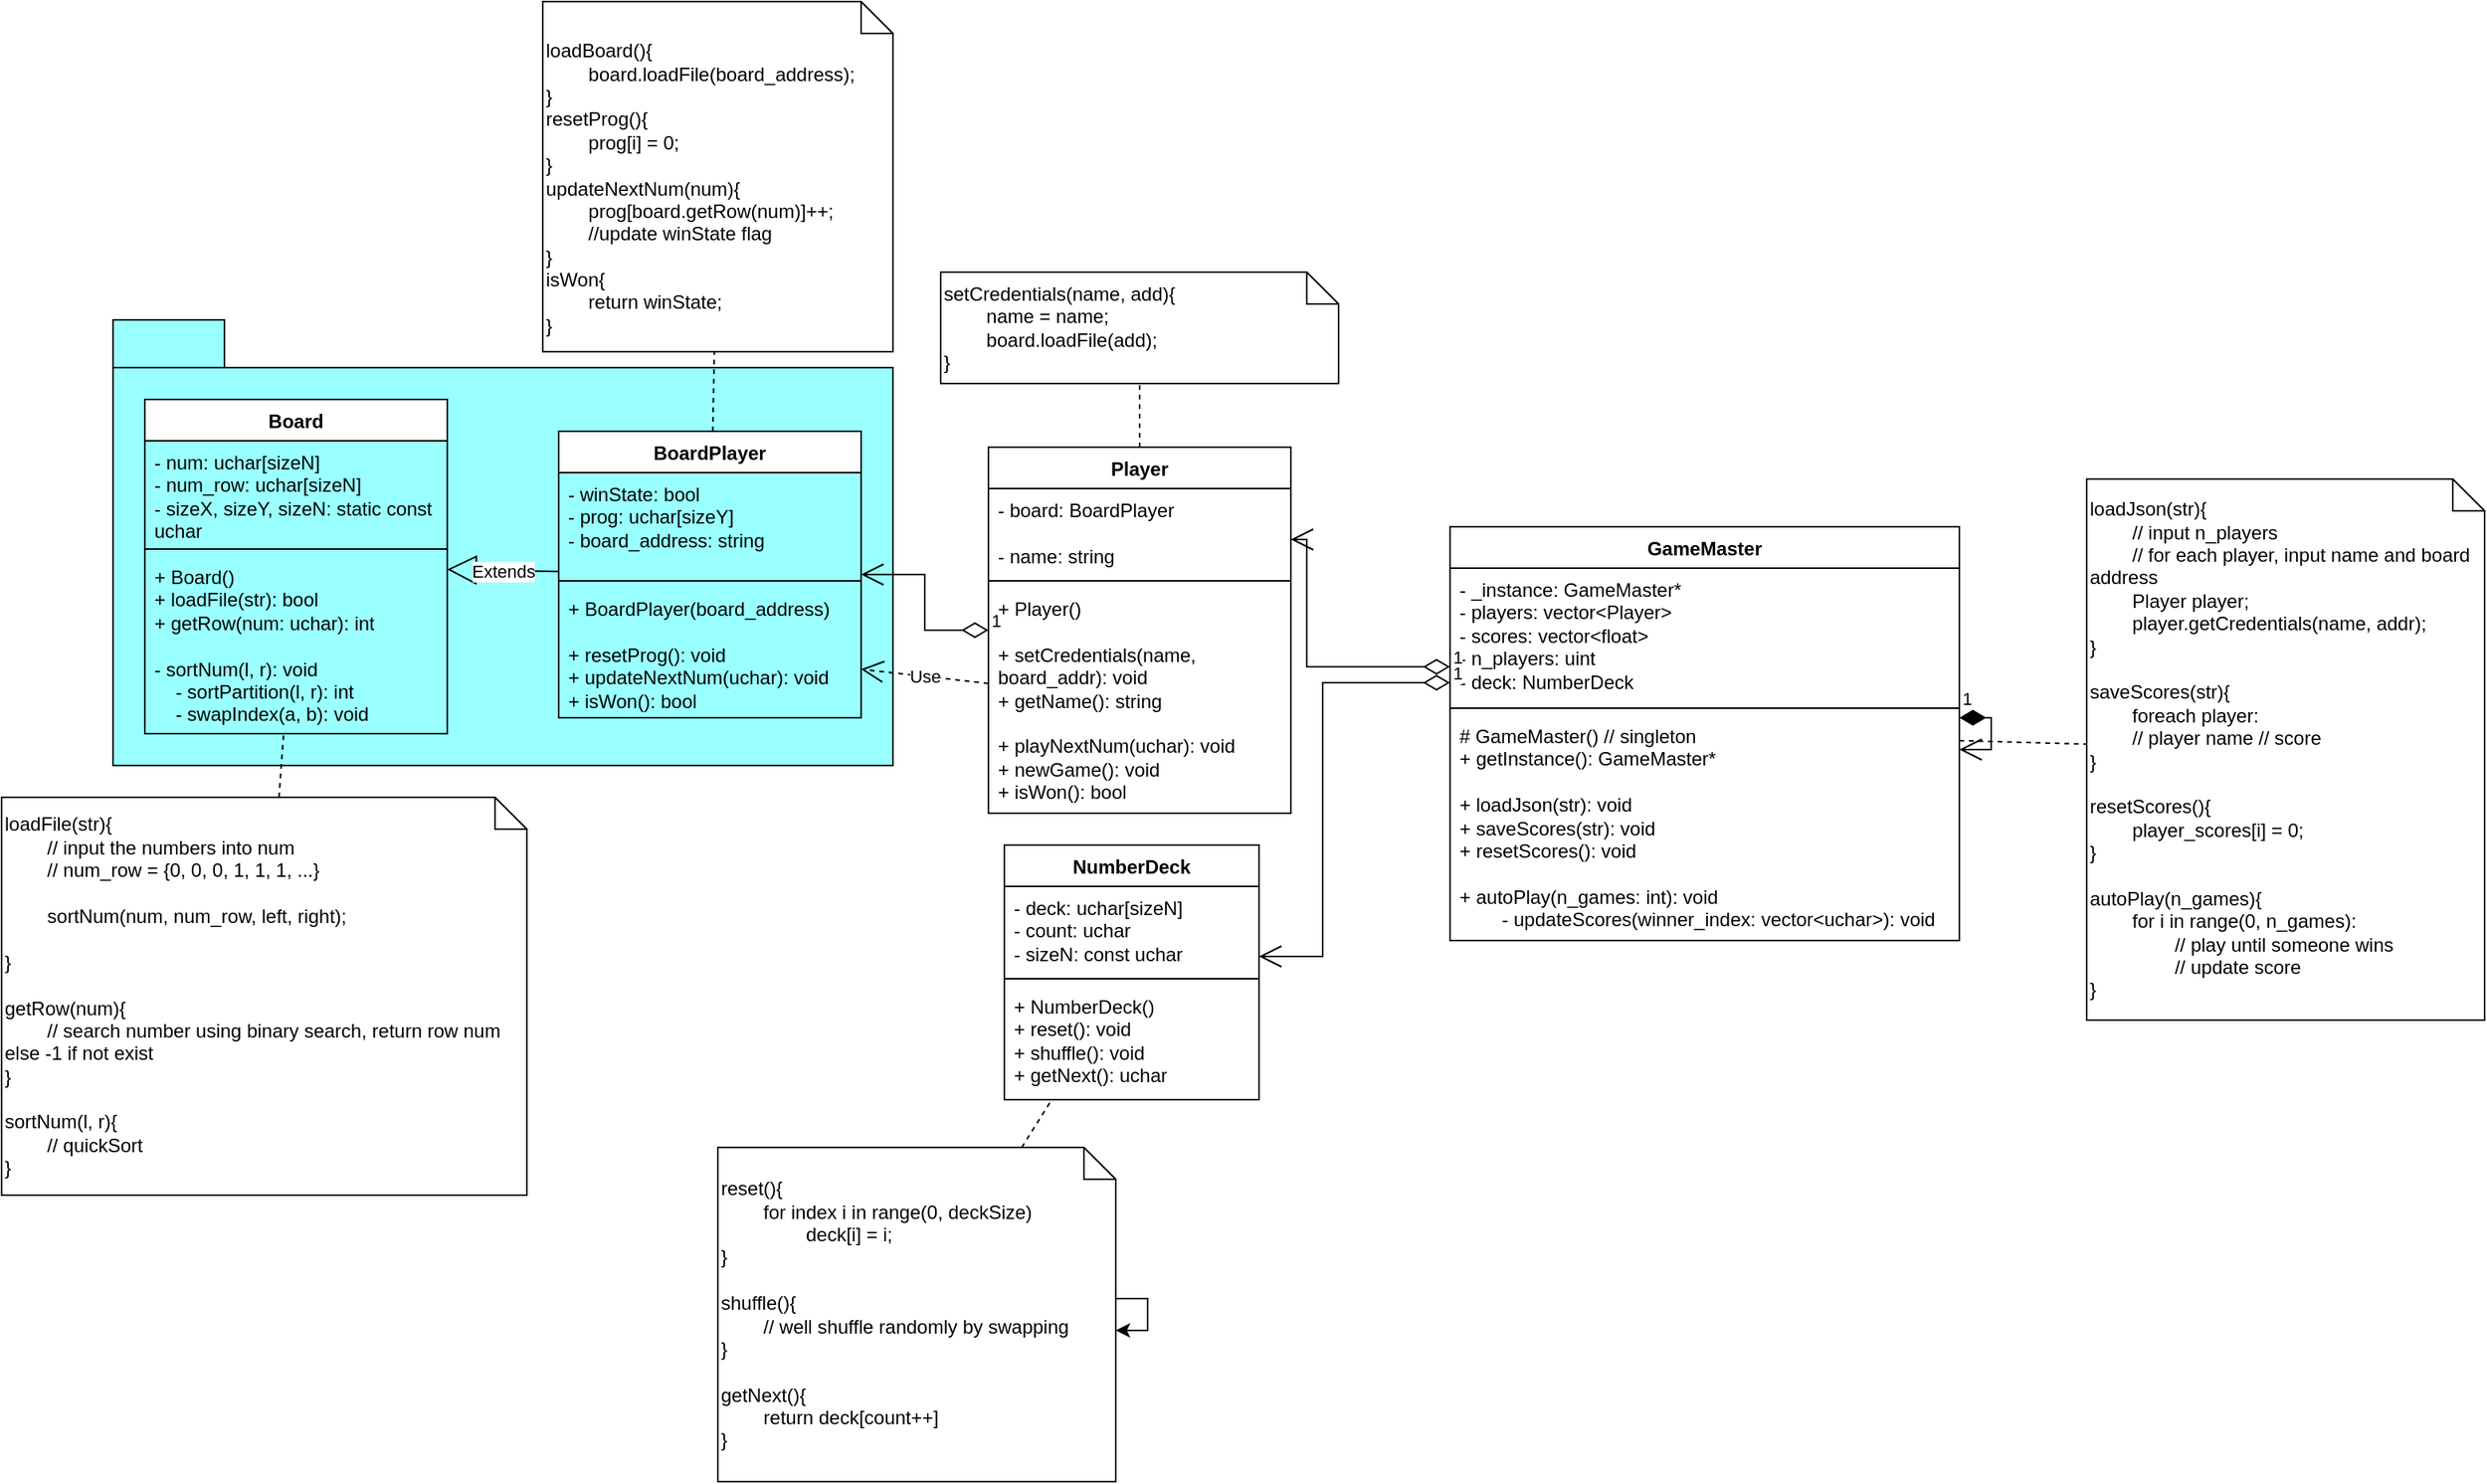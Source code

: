<mxfile version="26.0.4">
  <diagram name="Page-1" id="FumnIE3BPIjqLqp3ag1E">
    <mxGraphModel dx="1466" dy="1626" grid="1" gridSize="10" guides="1" tooltips="1" connect="1" arrows="1" fold="1" page="1" pageScale="1" pageWidth="850" pageHeight="1100" math="0" shadow="0">
      <root>
        <mxCell id="0" />
        <mxCell id="1" parent="0" />
        <mxCell id="9cZB8jZeDIRbqrZxd8ii-13" value="" style="shape=folder;fontStyle=1;spacingTop=10;tabWidth=70;tabHeight=30;tabPosition=left;html=1;whiteSpace=wrap;fillColor=#99FFFF;" vertex="1" parent="1">
          <mxGeometry x="-180" y="50" width="490" height="280" as="geometry" />
        </mxCell>
        <mxCell id="53Jxq9FcmLqkvc1geXPp-1" value="Board" style="swimlane;fontStyle=1;align=center;verticalAlign=top;childLayout=stackLayout;horizontal=1;startSize=26;horizontalStack=0;resizeParent=1;resizeParentMax=0;resizeLast=0;collapsible=1;marginBottom=0;whiteSpace=wrap;html=1;" parent="1" vertex="1">
          <mxGeometry x="-160" y="100" width="190" height="210" as="geometry" />
        </mxCell>
        <mxCell id="53Jxq9FcmLqkvc1geXPp-2" value="- num: uchar[sizeN]&lt;div&gt;- num_row: uchar[sizeN]&lt;br&gt;&lt;div&gt;- sizeX, sizeY, sizeN: static const uchar&lt;/div&gt;&lt;/div&gt;" style="text;strokeColor=none;fillColor=none;align=left;verticalAlign=top;spacingLeft=4;spacingRight=4;overflow=hidden;rotatable=0;points=[[0,0.5],[1,0.5]];portConstraint=eastwest;whiteSpace=wrap;html=1;" parent="53Jxq9FcmLqkvc1geXPp-1" vertex="1">
          <mxGeometry y="26" width="190" height="64" as="geometry" />
        </mxCell>
        <mxCell id="53Jxq9FcmLqkvc1geXPp-3" value="" style="line;strokeWidth=1;fillColor=none;align=left;verticalAlign=middle;spacingTop=-1;spacingLeft=3;spacingRight=3;rotatable=0;labelPosition=right;points=[];portConstraint=eastwest;strokeColor=inherit;" parent="53Jxq9FcmLqkvc1geXPp-1" vertex="1">
          <mxGeometry y="90" width="190" height="8" as="geometry" />
        </mxCell>
        <mxCell id="53Jxq9FcmLqkvc1geXPp-4" value="+ Board()&lt;div&gt;&lt;div&gt;+ loadFile(str): bool&lt;/div&gt;&lt;/div&gt;&lt;div&gt;+ getRow(num: uchar): int&lt;/div&gt;&lt;div&gt;&lt;br&gt;&lt;/div&gt;&lt;div&gt;- sortNum(l, r): void&lt;/div&gt;&lt;div&gt;&amp;nbsp; &amp;nbsp; - sortPartition(l, r): int&lt;br&gt;&lt;/div&gt;&lt;div&gt;&amp;nbsp; &amp;nbsp; - swapIndex(a, b): void&lt;br&gt;&lt;/div&gt;" style="text;strokeColor=none;fillColor=none;align=left;verticalAlign=top;spacingLeft=4;spacingRight=4;overflow=hidden;rotatable=0;points=[[0,0.5],[1,0.5]];portConstraint=eastwest;whiteSpace=wrap;html=1;" parent="53Jxq9FcmLqkvc1geXPp-1" vertex="1">
          <mxGeometry y="98" width="190" height="112" as="geometry" />
        </mxCell>
        <mxCell id="53Jxq9FcmLqkvc1geXPp-5" value="Player" style="swimlane;fontStyle=1;align=center;verticalAlign=top;childLayout=stackLayout;horizontal=1;startSize=26;horizontalStack=0;resizeParent=1;resizeParentMax=0;resizeLast=0;collapsible=1;marginBottom=0;whiteSpace=wrap;html=1;" parent="1" vertex="1">
          <mxGeometry x="370" y="130" width="190" height="230" as="geometry" />
        </mxCell>
        <mxCell id="53Jxq9FcmLqkvc1geXPp-6" value="- board: BoardPlayer&lt;div&gt;&lt;div&gt;&lt;br&gt;&lt;/div&gt;&lt;div&gt;- name: string&lt;/div&gt;&lt;/div&gt;" style="text;strokeColor=none;fillColor=none;align=left;verticalAlign=top;spacingLeft=4;spacingRight=4;overflow=hidden;rotatable=0;points=[[0,0.5],[1,0.5]];portConstraint=eastwest;whiteSpace=wrap;html=1;" parent="53Jxq9FcmLqkvc1geXPp-5" vertex="1">
          <mxGeometry y="26" width="190" height="54" as="geometry" />
        </mxCell>
        <mxCell id="53Jxq9FcmLqkvc1geXPp-7" value="" style="line;strokeWidth=1;fillColor=none;align=left;verticalAlign=middle;spacingTop=-1;spacingLeft=3;spacingRight=3;rotatable=0;labelPosition=right;points=[];portConstraint=eastwest;strokeColor=inherit;" parent="53Jxq9FcmLqkvc1geXPp-5" vertex="1">
          <mxGeometry y="80" width="190" height="8" as="geometry" />
        </mxCell>
        <mxCell id="53Jxq9FcmLqkvc1geXPp-8" value="+ Player()&lt;div&gt;&lt;br&gt;&lt;div&gt;+ setCredentials(name, board_addr): void&lt;/div&gt;&lt;/div&gt;&lt;div&gt;+ getName(): string&lt;/div&gt;&lt;div&gt;&lt;br&gt;&lt;/div&gt;&lt;div&gt;+ playNextNum(uchar): void&lt;/div&gt;&lt;div&gt;+ newGame(): void&lt;/div&gt;&lt;div&gt;+ isWon(): bool&lt;/div&gt;" style="text;strokeColor=none;fillColor=none;align=left;verticalAlign=top;spacingLeft=4;spacingRight=4;overflow=hidden;rotatable=0;points=[[0,0.5],[1,0.5]];portConstraint=eastwest;whiteSpace=wrap;html=1;" parent="53Jxq9FcmLqkvc1geXPp-5" vertex="1">
          <mxGeometry y="88" width="190" height="142" as="geometry" />
        </mxCell>
        <mxCell id="53Jxq9FcmLqkvc1geXPp-10" value="NumberDeck" style="swimlane;fontStyle=1;align=center;verticalAlign=top;childLayout=stackLayout;horizontal=1;startSize=26;horizontalStack=0;resizeParent=1;resizeParentMax=0;resizeLast=0;collapsible=1;marginBottom=0;whiteSpace=wrap;html=1;" parent="1" vertex="1">
          <mxGeometry x="380" y="380" width="160" height="160" as="geometry" />
        </mxCell>
        <mxCell id="53Jxq9FcmLqkvc1geXPp-11" value="- deck: uchar[sizeN]&lt;div&gt;- count: uchar&lt;/div&gt;&lt;div&gt;- sizeN: const uchar&lt;/div&gt;" style="text;strokeColor=none;fillColor=none;align=left;verticalAlign=top;spacingLeft=4;spacingRight=4;overflow=hidden;rotatable=0;points=[[0,0.5],[1,0.5]];portConstraint=eastwest;whiteSpace=wrap;html=1;" parent="53Jxq9FcmLqkvc1geXPp-10" vertex="1">
          <mxGeometry y="26" width="160" height="54" as="geometry" />
        </mxCell>
        <mxCell id="53Jxq9FcmLqkvc1geXPp-12" value="" style="line;strokeWidth=1;fillColor=none;align=left;verticalAlign=middle;spacingTop=-1;spacingLeft=3;spacingRight=3;rotatable=0;labelPosition=right;points=[];portConstraint=eastwest;strokeColor=inherit;" parent="53Jxq9FcmLqkvc1geXPp-10" vertex="1">
          <mxGeometry y="80" width="160" height="8" as="geometry" />
        </mxCell>
        <mxCell id="53Jxq9FcmLqkvc1geXPp-13" value="+ NumberDeck()&lt;div&gt;+ reset(): void&lt;/div&gt;&lt;div&gt;+ shuffle(): void&lt;/div&gt;&lt;div&gt;+ getNext(): uchar&lt;/div&gt;" style="text;strokeColor=none;fillColor=none;align=left;verticalAlign=top;spacingLeft=4;spacingRight=4;overflow=hidden;rotatable=0;points=[[0,0.5],[1,0.5]];portConstraint=eastwest;whiteSpace=wrap;html=1;" parent="53Jxq9FcmLqkvc1geXPp-10" vertex="1">
          <mxGeometry y="88" width="160" height="72" as="geometry" />
        </mxCell>
        <mxCell id="53Jxq9FcmLqkvc1geXPp-14" value="GameMaster" style="swimlane;fontStyle=1;align=center;verticalAlign=top;childLayout=stackLayout;horizontal=1;startSize=26;horizontalStack=0;resizeParent=1;resizeParentMax=0;resizeLast=0;collapsible=1;marginBottom=0;whiteSpace=wrap;html=1;" parent="1" vertex="1">
          <mxGeometry x="660" y="180" width="320" height="260" as="geometry" />
        </mxCell>
        <mxCell id="53Jxq9FcmLqkvc1geXPp-15" value="- _instance: GameMaster*&lt;div&gt;- players: vector&amp;lt;Player&amp;gt;&lt;/div&gt;&lt;div&gt;- scores: vector&amp;lt;float&amp;gt;&lt;br&gt;&lt;/div&gt;&lt;div&gt;- n_players: uint&lt;/div&gt;&lt;div&gt;- deck: NumberDeck&lt;/div&gt;" style="text;strokeColor=none;fillColor=none;align=left;verticalAlign=top;spacingLeft=4;spacingRight=4;overflow=hidden;rotatable=0;points=[[0,0.5],[1,0.5]];portConstraint=eastwest;whiteSpace=wrap;html=1;" parent="53Jxq9FcmLqkvc1geXPp-14" vertex="1">
          <mxGeometry y="26" width="320" height="84" as="geometry" />
        </mxCell>
        <mxCell id="53Jxq9FcmLqkvc1geXPp-16" value="" style="line;strokeWidth=1;fillColor=none;align=left;verticalAlign=middle;spacingTop=-1;spacingLeft=3;spacingRight=3;rotatable=0;labelPosition=right;points=[];portConstraint=eastwest;strokeColor=inherit;" parent="53Jxq9FcmLqkvc1geXPp-14" vertex="1">
          <mxGeometry y="110" width="320" height="8" as="geometry" />
        </mxCell>
        <mxCell id="53Jxq9FcmLqkvc1geXPp-17" value="# GameMaster() // singleton&lt;div&gt;+ getInstance(): GameMaster*&lt;/div&gt;&lt;div&gt;&lt;br&gt;&lt;/div&gt;&lt;div&gt;+ loadJson&lt;span style=&quot;background-color: transparent; color: light-dark(rgb(0, 0, 0), rgb(255, 255, 255));&quot;&gt;(str): void&lt;/span&gt;&lt;/div&gt;&lt;div&gt;+ saveScores(str): void&lt;br&gt;&lt;/div&gt;&lt;div&gt;+ resetScores(): void&lt;/div&gt;&lt;div&gt;&lt;br&gt;&lt;/div&gt;&lt;div&gt;+ autoPlay(n_games: int): void&lt;/div&gt;&lt;div&gt;&lt;span style=&quot;white-space: pre;&quot;&gt;&#x9;&lt;/span&gt;- updateScores(winner_index:&amp;nbsp;&lt;span style=&quot;background-color: transparent; color: light-dark(rgb(0, 0, 0), rgb(255, 255, 255));&quot;&gt;vector&amp;lt;uchar&amp;gt;&lt;/span&gt;&lt;span style=&quot;background-color: transparent; color: light-dark(rgb(0, 0, 0), rgb(255, 255, 255));&quot;&gt;): void&lt;/span&gt;&lt;/div&gt;" style="text;strokeColor=none;fillColor=none;align=left;verticalAlign=top;spacingLeft=4;spacingRight=4;overflow=hidden;rotatable=0;points=[[0,0.5],[1,0.5]];portConstraint=eastwest;whiteSpace=wrap;html=1;" parent="53Jxq9FcmLqkvc1geXPp-14" vertex="1">
          <mxGeometry y="118" width="320" height="142" as="geometry" />
        </mxCell>
        <mxCell id="53Jxq9FcmLqkvc1geXPp-19" value="1" style="endArrow=open;html=1;endSize=12;startArrow=diamondThin;startSize=14;startFill=1;edgeStyle=orthogonalEdgeStyle;align=left;verticalAlign=bottom;rounded=0;" parent="1" source="53Jxq9FcmLqkvc1geXPp-14" target="53Jxq9FcmLqkvc1geXPp-14" edge="1">
          <mxGeometry x="-1" y="3" relative="1" as="geometry">
            <mxPoint x="650" y="400" as="sourcePoint" />
            <mxPoint x="710" y="160" as="targetPoint" />
          </mxGeometry>
        </mxCell>
        <mxCell id="53Jxq9FcmLqkvc1geXPp-21" value="1" style="endArrow=open;html=1;endSize=12;startArrow=diamondThin;startSize=14;startFill=0;edgeStyle=orthogonalEdgeStyle;align=left;verticalAlign=bottom;rounded=0;" parent="1" source="53Jxq9FcmLqkvc1geXPp-15" target="53Jxq9FcmLqkvc1geXPp-5" edge="1">
          <mxGeometry x="-1" y="3" relative="1" as="geometry">
            <mxPoint x="390" y="203" as="sourcePoint" />
            <mxPoint x="310" y="187.5" as="targetPoint" />
            <Array as="points">
              <mxPoint x="570" y="268" />
              <mxPoint x="570" y="188" />
            </Array>
          </mxGeometry>
        </mxCell>
        <mxCell id="53Jxq9FcmLqkvc1geXPp-22" value="1" style="endArrow=open;html=1;endSize=12;startArrow=diamondThin;startSize=14;startFill=0;edgeStyle=orthogonalEdgeStyle;align=left;verticalAlign=bottom;rounded=0;" parent="1" source="53Jxq9FcmLqkvc1geXPp-15" target="53Jxq9FcmLqkvc1geXPp-10" edge="1">
          <mxGeometry x="-1" y="3" relative="1" as="geometry">
            <mxPoint x="610" y="278" as="sourcePoint" />
            <mxPoint x="550" y="198" as="targetPoint" />
            <Array as="points">
              <mxPoint x="580" y="278" />
              <mxPoint x="580" y="450" />
            </Array>
          </mxGeometry>
        </mxCell>
        <mxCell id="53Jxq9FcmLqkvc1geXPp-24" value="loadFile(str){&lt;div&gt;&lt;span style=&quot;white-space: pre;&quot;&gt;&#x9;&lt;/span&gt;// input the numbers into num&lt;br&gt;&lt;/div&gt;&lt;div&gt;&lt;span style=&quot;white-space: pre;&quot;&gt;&#x9;&lt;/span&gt;// num_row = {0, 0, 0, 1, 1, 1, ...}&lt;br&gt;&lt;/div&gt;&lt;div&gt;&lt;br&gt;&lt;/div&gt;&lt;div&gt;&lt;span style=&quot;white-space: pre;&quot;&gt;&#x9;&lt;/span&gt;sortNum(num, num_row, left, right);&lt;br&gt;&lt;/div&gt;&lt;div&gt;&lt;span style=&quot;white-space: pre;&quot;&gt;&#x9;&lt;/span&gt;&lt;/div&gt;&lt;div&gt;}&lt;/div&gt;&lt;div&gt;&lt;br&gt;&lt;/div&gt;&lt;div&gt;getRow(num){&lt;/div&gt;&lt;div&gt;&lt;span style=&quot;white-space: pre;&quot;&gt;&#x9;&lt;/span&gt;// search number using binary search, return row num else -1 if not exist&lt;/div&gt;&lt;div&gt;}&lt;/div&gt;&lt;div&gt;&lt;br&gt;&lt;/div&gt;&lt;div&gt;sortNum(l, r){&lt;/div&gt;&lt;div&gt;&lt;span style=&quot;white-space: pre;&quot;&gt;&#x9;&lt;/span&gt;// quickSort&lt;br&gt;&lt;/div&gt;&lt;div&gt;}&lt;/div&gt;" style="shape=note;size=20;whiteSpace=wrap;html=1;align=left;" parent="1" vertex="1">
          <mxGeometry x="-250" y="350" width="330" height="250" as="geometry" />
        </mxCell>
        <mxCell id="53Jxq9FcmLqkvc1geXPp-25" value="" style="endArrow=none;dashed=1;html=1;rounded=0;" parent="1" source="53Jxq9FcmLqkvc1geXPp-24" target="53Jxq9FcmLqkvc1geXPp-1" edge="1">
          <mxGeometry width="50" height="50" relative="1" as="geometry">
            <mxPoint x="300" y="300" as="sourcePoint" />
            <mxPoint x="350" y="250" as="targetPoint" />
          </mxGeometry>
        </mxCell>
        <mxCell id="53Jxq9FcmLqkvc1geXPp-26" value="&lt;div&gt;&lt;span style=&quot;background-color: transparent; color: light-dark(rgb(0, 0, 0), rgb(255, 255, 255));&quot;&gt;setCredentials(name, add){&lt;/span&gt;&lt;br&gt;&lt;/div&gt;&lt;div&gt;&lt;span style=&quot;white-space: pre;&quot;&gt;&#x9;&lt;/span&gt;name = name;&lt;br&gt;&lt;/div&gt;&lt;div&gt;&lt;span style=&quot;white-space: pre;&quot;&gt;&#x9;&lt;/span&gt;board.loadFile(add);&lt;br&gt;&lt;/div&gt;&lt;div&gt;}&lt;br&gt;&lt;/div&gt;" style="shape=note;size=20;whiteSpace=wrap;html=1;align=left;" parent="1" vertex="1">
          <mxGeometry x="340" y="20" width="250" height="70" as="geometry" />
        </mxCell>
        <mxCell id="53Jxq9FcmLqkvc1geXPp-29" value="" style="endArrow=none;dashed=1;html=1;rounded=0;" parent="1" source="53Jxq9FcmLqkvc1geXPp-5" target="53Jxq9FcmLqkvc1geXPp-26" edge="1">
          <mxGeometry width="50" height="50" relative="1" as="geometry">
            <mxPoint x="184" y="370" as="sourcePoint" />
            <mxPoint x="191" y="340" as="targetPoint" />
          </mxGeometry>
        </mxCell>
        <mxCell id="53Jxq9FcmLqkvc1geXPp-30" value="loadJson(str){&lt;div&gt;&lt;span style=&quot;white-space: pre;&quot;&gt;&#x9;&lt;/span&gt;// input n_players&lt;br&gt;&lt;/div&gt;&lt;div&gt;&lt;span style=&quot;white-space: pre;&quot;&gt;&#x9;&lt;/span&gt;// for each player, input name and board address&lt;br&gt;&lt;/div&gt;&lt;div&gt;&lt;span style=&quot;white-space: pre;&quot;&gt;&#x9;&lt;/span&gt;Player player;&lt;br&gt;&lt;/div&gt;&lt;div&gt;&lt;span style=&quot;white-space: pre;&quot;&gt;&#x9;&lt;/span&gt;player.getCredentials(name, addr);&lt;br&gt;&lt;/div&gt;&lt;div&gt;}&lt;/div&gt;&lt;div&gt;&lt;br&gt;&lt;/div&gt;&lt;div&gt;saveScores(str){&lt;/div&gt;&lt;div&gt;&lt;span style=&quot;white-space: pre;&quot;&gt;&#x9;&lt;/span&gt;foreach player:&lt;/div&gt;&lt;div&gt;&lt;span style=&quot;white-space: pre;&quot;&gt;&#x9;&lt;/span&gt;// player name // score&lt;/div&gt;&lt;div&gt;}&lt;/div&gt;&lt;div&gt;&lt;br&gt;&lt;/div&gt;&lt;div&gt;resetScores(){&lt;/div&gt;&lt;div&gt;&lt;span style=&quot;white-space: pre;&quot;&gt;&#x9;&lt;/span&gt;player_scores[i] = 0;&lt;br&gt;&lt;/div&gt;&lt;div&gt;}&lt;/div&gt;&lt;div&gt;&lt;br&gt;&lt;/div&gt;&lt;div&gt;autoPlay(n_games){&lt;/div&gt;&lt;div&gt;&lt;span style=&quot;white-space: pre;&quot;&gt;&#x9;&lt;/span&gt;for i in range(0, n_games):&lt;br&gt;&lt;/div&gt;&lt;div&gt;&lt;span style=&quot;white-space: pre;&quot;&gt;&#x9;&lt;/span&gt;&lt;span style=&quot;white-space: pre;&quot;&gt;&#x9;&lt;/span&gt;// play until someone wins&lt;br&gt;&lt;/div&gt;&lt;div&gt;&lt;span style=&quot;white-space: pre;&quot;&gt;&#x9;&lt;/span&gt;&lt;span style=&quot;white-space: pre;&quot;&gt;&#x9;&lt;/span&gt;// update score&lt;br&gt;&lt;/div&gt;&lt;div&gt;}&lt;/div&gt;" style="shape=note;size=20;whiteSpace=wrap;html=1;align=left;" parent="1" vertex="1">
          <mxGeometry x="1060" y="150" width="250" height="340" as="geometry" />
        </mxCell>
        <mxCell id="53Jxq9FcmLqkvc1geXPp-31" value="" style="endArrow=none;dashed=1;html=1;rounded=0;" parent="1" source="53Jxq9FcmLqkvc1geXPp-14" target="53Jxq9FcmLqkvc1geXPp-30" edge="1">
          <mxGeometry width="50" height="50" relative="1" as="geometry">
            <mxPoint x="475" y="120" as="sourcePoint" />
            <mxPoint x="475" y="100" as="targetPoint" />
          </mxGeometry>
        </mxCell>
        <mxCell id="2rydjx3P2EX6F-93kwzN-2" value="reset(){&lt;div&gt;&lt;span style=&quot;white-space: pre;&quot;&gt;&#x9;&lt;/span&gt;for index i in range(0, deckSize)&lt;br&gt;&lt;/div&gt;&lt;div&gt;&lt;span style=&quot;white-space: pre;&quot;&gt;&#x9;&lt;/span&gt;&lt;span style=&quot;white-space: pre;&quot;&gt;&#x9;&lt;/span&gt;deck[i] = i;&lt;br&gt;&lt;/div&gt;&lt;div&gt;}&lt;/div&gt;&lt;div&gt;&lt;br&gt;&lt;/div&gt;&lt;div&gt;shuffle(){&lt;/div&gt;&lt;div&gt;&lt;span style=&quot;white-space: pre;&quot;&gt;&#x9;&lt;/span&gt;// well shuffle randomly by swapping&lt;br&gt;&lt;/div&gt;&lt;div&gt;}&lt;/div&gt;&lt;div&gt;&lt;br&gt;&lt;/div&gt;&lt;div&gt;getNext(){&lt;/div&gt;&lt;div&gt;&lt;span style=&quot;white-space: pre;&quot;&gt;&#x9;&lt;/span&gt;return deck[count++]&lt;br&gt;&lt;/div&gt;&lt;div&gt;}&lt;/div&gt;" style="shape=note;size=20;whiteSpace=wrap;html=1;align=left;" parent="1" vertex="1">
          <mxGeometry x="200" y="570" width="250" height="210" as="geometry" />
        </mxCell>
        <mxCell id="2rydjx3P2EX6F-93kwzN-3" value="" style="endArrow=none;dashed=1;html=1;rounded=0;" parent="1" source="2rydjx3P2EX6F-93kwzN-2" target="53Jxq9FcmLqkvc1geXPp-10" edge="1">
          <mxGeometry width="50" height="50" relative="1" as="geometry">
            <mxPoint x="80" y="260" as="sourcePoint" />
            <mxPoint x="120" y="258" as="targetPoint" />
          </mxGeometry>
        </mxCell>
        <mxCell id="2rydjx3P2EX6F-93kwzN-4" style="edgeStyle=orthogonalEdgeStyle;rounded=0;orthogonalLoop=1;jettySize=auto;html=1;" parent="1" source="2rydjx3P2EX6F-93kwzN-2" target="2rydjx3P2EX6F-93kwzN-2" edge="1">
          <mxGeometry relative="1" as="geometry" />
        </mxCell>
        <mxCell id="9cZB8jZeDIRbqrZxd8ii-1" value="BoardPlayer" style="swimlane;fontStyle=1;align=center;verticalAlign=top;childLayout=stackLayout;horizontal=1;startSize=26;horizontalStack=0;resizeParent=1;resizeParentMax=0;resizeLast=0;collapsible=1;marginBottom=0;whiteSpace=wrap;html=1;" vertex="1" parent="1">
          <mxGeometry x="100" y="120" width="190" height="180" as="geometry" />
        </mxCell>
        <mxCell id="9cZB8jZeDIRbqrZxd8ii-2" value="- winState: bool&lt;div&gt;- prog: uchar[sizeY]&lt;/div&gt;&lt;div&gt;- board_address: string&lt;/div&gt;" style="text;strokeColor=none;fillColor=none;align=left;verticalAlign=top;spacingLeft=4;spacingRight=4;overflow=hidden;rotatable=0;points=[[0,0.5],[1,0.5]];portConstraint=eastwest;whiteSpace=wrap;html=1;" vertex="1" parent="9cZB8jZeDIRbqrZxd8ii-1">
          <mxGeometry y="26" width="190" height="64" as="geometry" />
        </mxCell>
        <mxCell id="9cZB8jZeDIRbqrZxd8ii-3" value="" style="line;strokeWidth=1;fillColor=none;align=left;verticalAlign=middle;spacingTop=-1;spacingLeft=3;spacingRight=3;rotatable=0;labelPosition=right;points=[];portConstraint=eastwest;strokeColor=inherit;" vertex="1" parent="9cZB8jZeDIRbqrZxd8ii-1">
          <mxGeometry y="90" width="190" height="8" as="geometry" />
        </mxCell>
        <mxCell id="9cZB8jZeDIRbqrZxd8ii-4" value="&lt;div&gt;+ BoardPlayer(board_address)&lt;/div&gt;&lt;div&gt;&lt;br&gt;&lt;/div&gt;+ resetProg(): void&lt;div&gt;+ updateNextNum(uchar): void&lt;/div&gt;&lt;div&gt;+ isWon(): bool&lt;/div&gt;" style="text;strokeColor=none;fillColor=none;align=left;verticalAlign=top;spacingLeft=4;spacingRight=4;overflow=hidden;rotatable=0;points=[[0,0.5],[1,0.5]];portConstraint=eastwest;whiteSpace=wrap;html=1;" vertex="1" parent="9cZB8jZeDIRbqrZxd8ii-1">
          <mxGeometry y="98" width="190" height="82" as="geometry" />
        </mxCell>
        <mxCell id="9cZB8jZeDIRbqrZxd8ii-5" value="Use" style="endArrow=open;endSize=12;dashed=1;html=1;rounded=0;" edge="1" parent="1" source="53Jxq9FcmLqkvc1geXPp-8" target="9cZB8jZeDIRbqrZxd8ii-4">
          <mxGeometry width="160" relative="1" as="geometry">
            <mxPoint x="70" y="310" as="sourcePoint" />
            <mxPoint x="230" y="310" as="targetPoint" />
          </mxGeometry>
        </mxCell>
        <mxCell id="9cZB8jZeDIRbqrZxd8ii-7" value="Extends" style="endArrow=block;endSize=16;endFill=0;html=1;rounded=0;" edge="1" parent="1" source="9cZB8jZeDIRbqrZxd8ii-1" target="53Jxq9FcmLqkvc1geXPp-1">
          <mxGeometry width="160" relative="1" as="geometry">
            <mxPoint x="100" y="310" as="sourcePoint" />
            <mxPoint x="260" y="310" as="targetPoint" />
          </mxGeometry>
        </mxCell>
        <mxCell id="9cZB8jZeDIRbqrZxd8ii-14" value="1" style="endArrow=open;html=1;endSize=12;startArrow=diamondThin;startSize=14;startFill=0;edgeStyle=orthogonalEdgeStyle;align=left;verticalAlign=bottom;rounded=0;" edge="1" parent="1" source="53Jxq9FcmLqkvc1geXPp-5" target="9cZB8jZeDIRbqrZxd8ii-1">
          <mxGeometry x="-1" y="3" relative="1" as="geometry">
            <mxPoint x="210" y="10" as="sourcePoint" />
            <mxPoint x="370" y="10" as="targetPoint" />
          </mxGeometry>
        </mxCell>
        <mxCell id="9cZB8jZeDIRbqrZxd8ii-19" value="&lt;br&gt;&lt;div&gt;&lt;span style=&quot;background-color: transparent; color: light-dark(rgb(0, 0, 0), rgb(255, 255, 255));&quot;&gt;loadBoard(){&lt;/span&gt;&lt;/div&gt;&lt;div&gt;&lt;span style=&quot;background-color: transparent; color: light-dark(rgb(0, 0, 0), rgb(255, 255, 255));&quot;&gt;&lt;span style=&quot;white-space: pre;&quot;&gt;&#x9;&lt;/span&gt;board.loadFile(board_address);&lt;/span&gt;&lt;/div&gt;&lt;div&gt;&lt;span style=&quot;background-color: transparent; color: light-dark(rgb(0, 0, 0), rgb(255, 255, 255));&quot;&gt;}&lt;/span&gt;&lt;/div&gt;&lt;div&gt;resetProg(){&lt;/div&gt;&lt;div&gt;&lt;span style=&quot;white-space: pre;&quot;&gt;&#x9;&lt;/span&gt;prog[i] = 0;&lt;br&gt;&lt;/div&gt;&lt;div&gt;}&lt;/div&gt;&lt;div&gt;updateNextNum(num){&lt;/div&gt;&lt;div&gt;&lt;span style=&quot;white-space: pre;&quot;&gt;&#x9;&lt;/span&gt;prog[board.getRow(num)]++;&lt;br&gt;&lt;/div&gt;&lt;div&gt;&lt;span style=&quot;white-space: pre;&quot;&gt;&#x9;&lt;/span&gt;//update winState flag&lt;br&gt;&lt;/div&gt;&lt;div&gt;}&lt;/div&gt;&lt;div&gt;isWon{&lt;/div&gt;&lt;div&gt;&lt;span style=&quot;white-space: pre;&quot;&gt;&#x9;&lt;/span&gt;return winState;&lt;br&gt;&lt;/div&gt;&lt;div&gt;}&lt;/div&gt;" style="shape=note;size=20;whiteSpace=wrap;html=1;align=left;" vertex="1" parent="1">
          <mxGeometry x="90" y="-150" width="220" height="220" as="geometry" />
        </mxCell>
        <mxCell id="9cZB8jZeDIRbqrZxd8ii-20" value="" style="endArrow=none;dashed=1;html=1;rounded=0;" edge="1" parent="1" source="9cZB8jZeDIRbqrZxd8ii-1" target="9cZB8jZeDIRbqrZxd8ii-19">
          <mxGeometry width="50" height="50" relative="1" as="geometry">
            <mxPoint x="475" y="150" as="sourcePoint" />
            <mxPoint x="475" y="100" as="targetPoint" />
          </mxGeometry>
        </mxCell>
      </root>
    </mxGraphModel>
  </diagram>
</mxfile>
